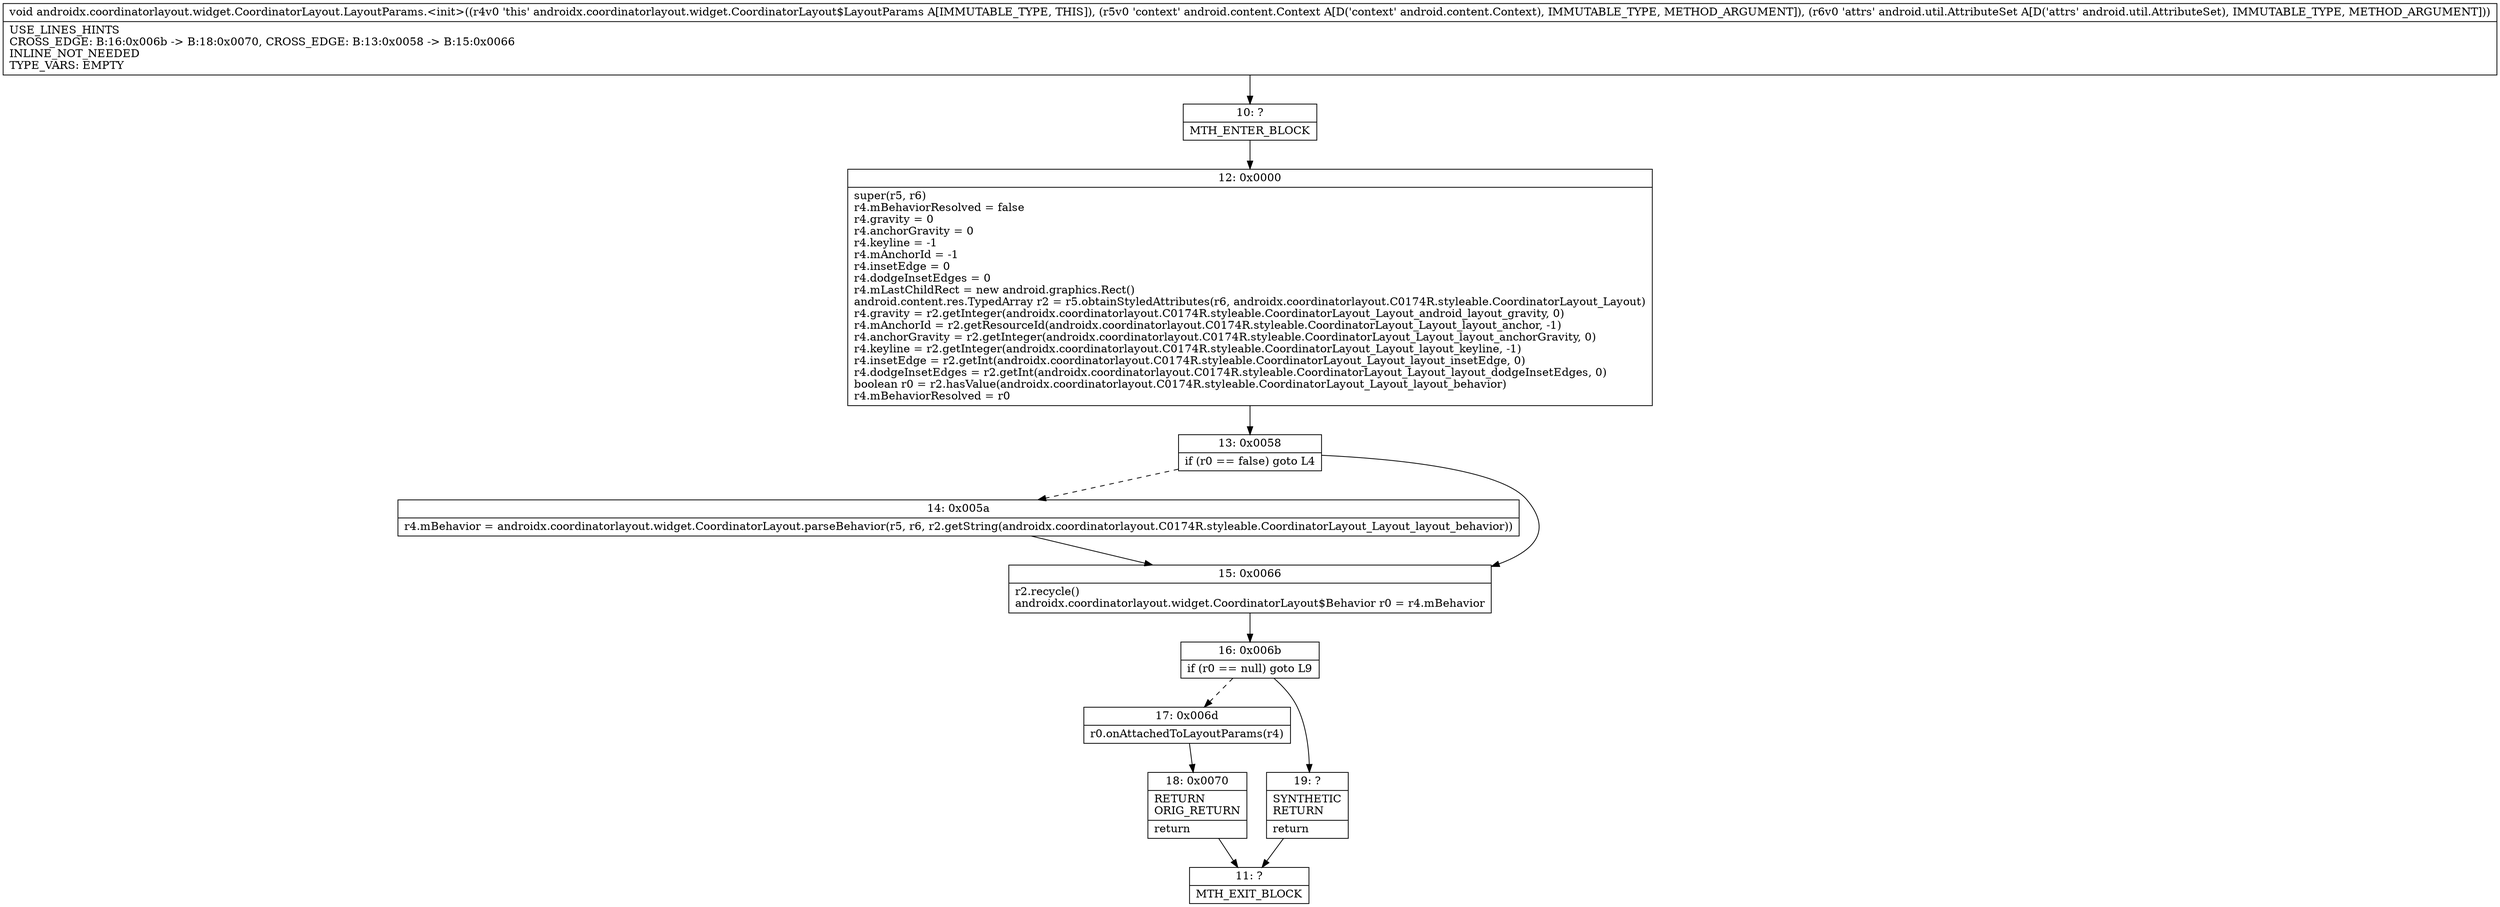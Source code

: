 digraph "CFG forandroidx.coordinatorlayout.widget.CoordinatorLayout.LayoutParams.\<init\>(Landroid\/content\/Context;Landroid\/util\/AttributeSet;)V" {
Node_10 [shape=record,label="{10\:\ ?|MTH_ENTER_BLOCK\l}"];
Node_12 [shape=record,label="{12\:\ 0x0000|super(r5, r6)\lr4.mBehaviorResolved = false\lr4.gravity = 0\lr4.anchorGravity = 0\lr4.keyline = \-1\lr4.mAnchorId = \-1\lr4.insetEdge = 0\lr4.dodgeInsetEdges = 0\lr4.mLastChildRect = new android.graphics.Rect()\landroid.content.res.TypedArray r2 = r5.obtainStyledAttributes(r6, androidx.coordinatorlayout.C0174R.styleable.CoordinatorLayout_Layout)\lr4.gravity = r2.getInteger(androidx.coordinatorlayout.C0174R.styleable.CoordinatorLayout_Layout_android_layout_gravity, 0)\lr4.mAnchorId = r2.getResourceId(androidx.coordinatorlayout.C0174R.styleable.CoordinatorLayout_Layout_layout_anchor, \-1)\lr4.anchorGravity = r2.getInteger(androidx.coordinatorlayout.C0174R.styleable.CoordinatorLayout_Layout_layout_anchorGravity, 0)\lr4.keyline = r2.getInteger(androidx.coordinatorlayout.C0174R.styleable.CoordinatorLayout_Layout_layout_keyline, \-1)\lr4.insetEdge = r2.getInt(androidx.coordinatorlayout.C0174R.styleable.CoordinatorLayout_Layout_layout_insetEdge, 0)\lr4.dodgeInsetEdges = r2.getInt(androidx.coordinatorlayout.C0174R.styleable.CoordinatorLayout_Layout_layout_dodgeInsetEdges, 0)\lboolean r0 = r2.hasValue(androidx.coordinatorlayout.C0174R.styleable.CoordinatorLayout_Layout_layout_behavior)\lr4.mBehaviorResolved = r0\l}"];
Node_13 [shape=record,label="{13\:\ 0x0058|if (r0 == false) goto L4\l}"];
Node_14 [shape=record,label="{14\:\ 0x005a|r4.mBehavior = androidx.coordinatorlayout.widget.CoordinatorLayout.parseBehavior(r5, r6, r2.getString(androidx.coordinatorlayout.C0174R.styleable.CoordinatorLayout_Layout_layout_behavior))\l}"];
Node_15 [shape=record,label="{15\:\ 0x0066|r2.recycle()\landroidx.coordinatorlayout.widget.CoordinatorLayout$Behavior r0 = r4.mBehavior\l}"];
Node_16 [shape=record,label="{16\:\ 0x006b|if (r0 == null) goto L9\l}"];
Node_17 [shape=record,label="{17\:\ 0x006d|r0.onAttachedToLayoutParams(r4)\l}"];
Node_18 [shape=record,label="{18\:\ 0x0070|RETURN\lORIG_RETURN\l|return\l}"];
Node_11 [shape=record,label="{11\:\ ?|MTH_EXIT_BLOCK\l}"];
Node_19 [shape=record,label="{19\:\ ?|SYNTHETIC\lRETURN\l|return\l}"];
MethodNode[shape=record,label="{void androidx.coordinatorlayout.widget.CoordinatorLayout.LayoutParams.\<init\>((r4v0 'this' androidx.coordinatorlayout.widget.CoordinatorLayout$LayoutParams A[IMMUTABLE_TYPE, THIS]), (r5v0 'context' android.content.Context A[D('context' android.content.Context), IMMUTABLE_TYPE, METHOD_ARGUMENT]), (r6v0 'attrs' android.util.AttributeSet A[D('attrs' android.util.AttributeSet), IMMUTABLE_TYPE, METHOD_ARGUMENT]))  | USE_LINES_HINTS\lCROSS_EDGE: B:16:0x006b \-\> B:18:0x0070, CROSS_EDGE: B:13:0x0058 \-\> B:15:0x0066\lINLINE_NOT_NEEDED\lTYPE_VARS: EMPTY\l}"];
MethodNode -> Node_10;Node_10 -> Node_12;
Node_12 -> Node_13;
Node_13 -> Node_14[style=dashed];
Node_13 -> Node_15;
Node_14 -> Node_15;
Node_15 -> Node_16;
Node_16 -> Node_17[style=dashed];
Node_16 -> Node_19;
Node_17 -> Node_18;
Node_18 -> Node_11;
Node_19 -> Node_11;
}

